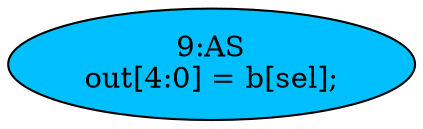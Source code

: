 strict digraph "" {
	node [label="\N"];
	"9:AS"	[ast="<pyverilog.vparser.ast.Assign object at 0x7f97f43db510>",
		def_var="['out']",
		fillcolor=deepskyblue,
		label="9:AS
out[4:0] = b[sel];",
		statements="[]",
		style=filled,
		typ=Assign,
		use_var="['b', 'sel']"];
}
